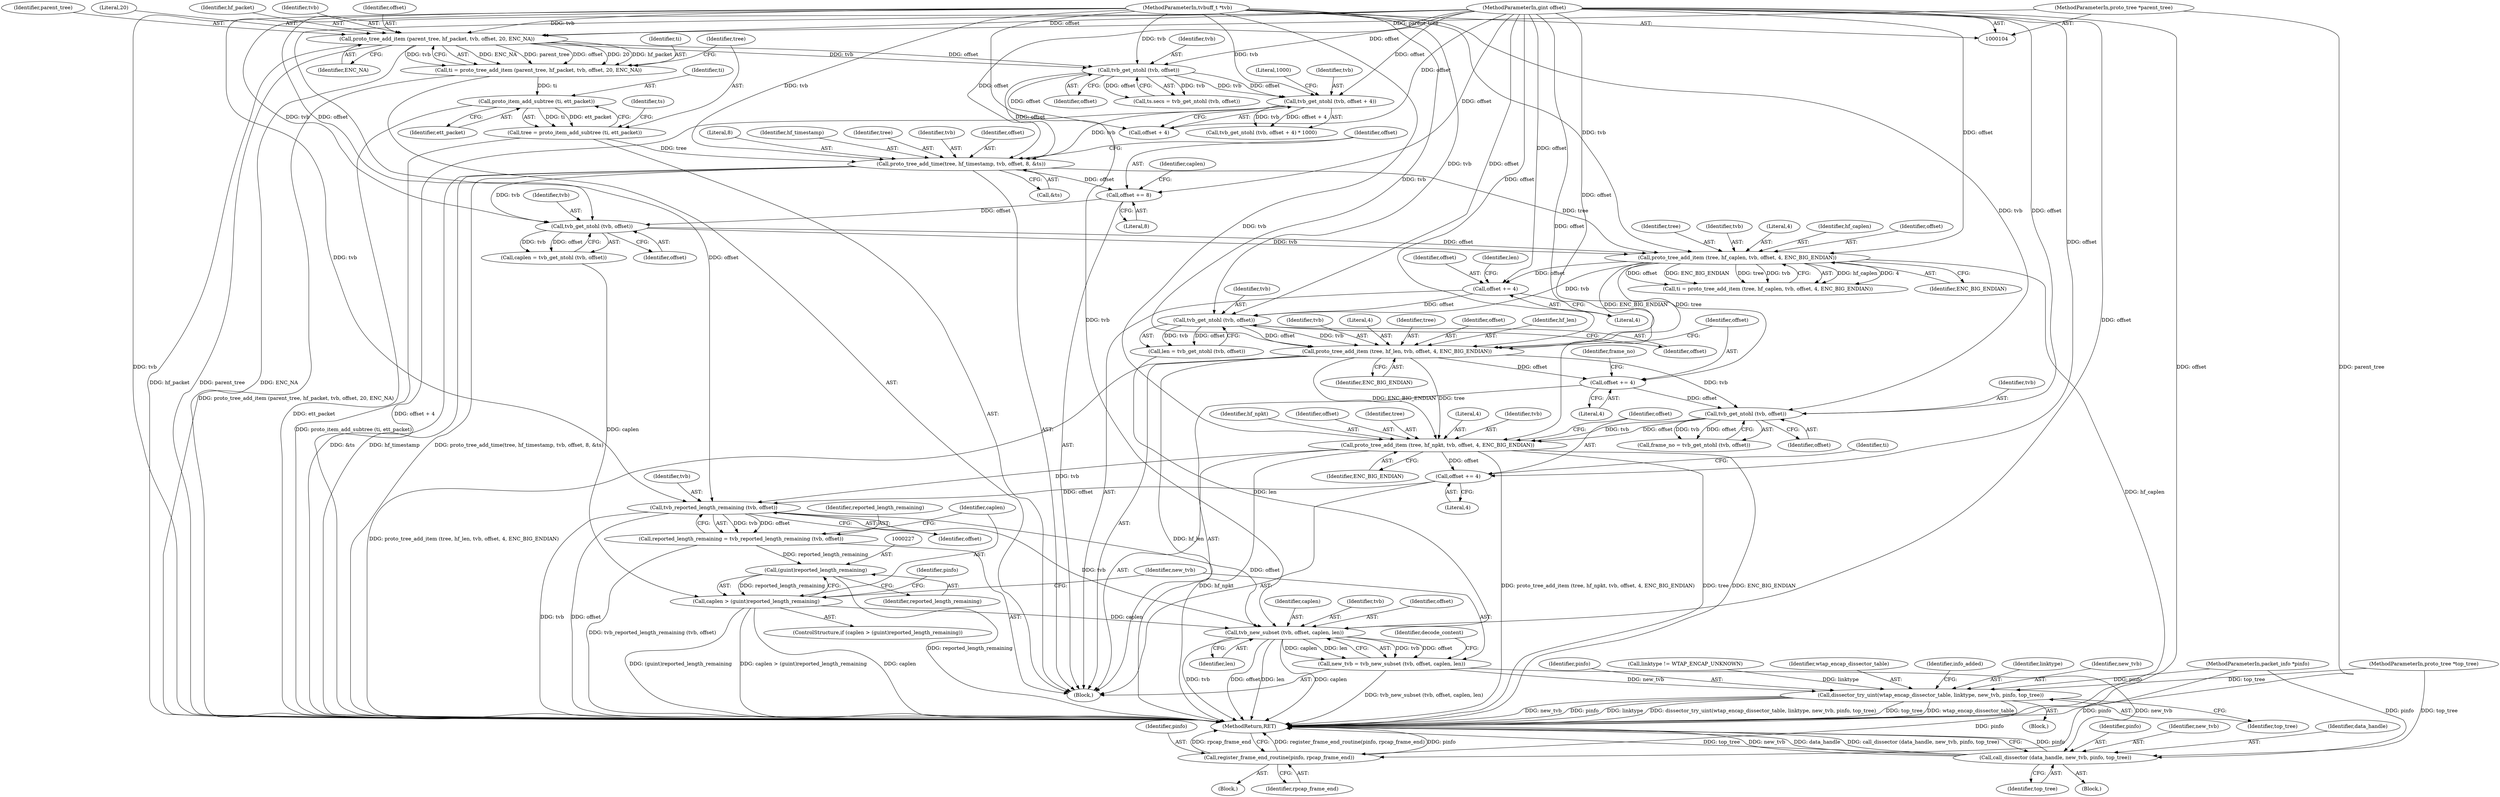 digraph "1_wireshark_2c13e97d656c1c0ac4d76eb9d307664aae0e0cf7_1@API" {
"1000220" [label="(Call,tvb_reported_length_remaining (tvb, offset))"];
"1000200" [label="(Call,proto_tree_add_item (tree, hf_npkt, tvb, offset, 4, ENC_BIG_ENDIAN))"];
"1000185" [label="(Call,proto_tree_add_item (tree, hf_len, tvb, offset, 4, ENC_BIG_ENDIAN))"];
"1000170" [label="(Call,proto_tree_add_item (tree, hf_caplen, tvb, offset, 4, ENC_BIG_ENDIAN))"];
"1000152" [label="(Call,proto_tree_add_time(tree, hf_timestamp, tvb, offset, 8, &ts))"];
"1000129" [label="(Call,tree = proto_item_add_subtree (ti, ett_packet))"];
"1000131" [label="(Call,proto_item_add_subtree (ti, ett_packet))"];
"1000120" [label="(Call,ti = proto_tree_add_item (parent_tree, hf_packet, tvb, offset, 20, ENC_NA))"];
"1000122" [label="(Call,proto_tree_add_item (parent_tree, hf_packet, tvb, offset, 20, ENC_NA))"];
"1000108" [label="(MethodParameterIn,proto_tree *parent_tree)"];
"1000105" [label="(MethodParameterIn,tvbuff_t *tvb)"];
"1000109" [label="(MethodParameterIn,gint offset)"];
"1000146" [label="(Call,tvb_get_ntohl (tvb, offset + 4))"];
"1000138" [label="(Call,tvb_get_ntohl (tvb, offset))"];
"1000165" [label="(Call,tvb_get_ntohl (tvb, offset))"];
"1000160" [label="(Call,offset += 8)"];
"1000182" [label="(Call,tvb_get_ntohl (tvb, offset))"];
"1000177" [label="(Call,offset += 4)"];
"1000197" [label="(Call,tvb_get_ntohl (tvb, offset))"];
"1000192" [label="(Call,offset += 4)"];
"1000207" [label="(Call,offset += 4)"];
"1000218" [label="(Call,reported_length_remaining = tvb_reported_length_remaining (tvb, offset))"];
"1000226" [label="(Call,(guint)reported_length_remaining)"];
"1000224" [label="(Call,caplen > (guint)reported_length_remaining)"];
"1000238" [label="(Call,tvb_new_subset (tvb, offset, caplen, len))"];
"1000236" [label="(Call,new_tvb = tvb_new_subset (tvb, offset, caplen, len))"];
"1000250" [label="(Call,dissector_try_uint(wtap_encap_dissector_table, linktype, new_tvb, pinfo, top_tree))"];
"1000275" [label="(Call,register_frame_end_routine(pinfo, rpcap_frame_end))"];
"1000288" [label="(Call,call_dissector (data_handle, new_tvb, pinfo, top_tree))"];
"1000177" [label="(Call,offset += 4)"];
"1000241" [label="(Identifier,caplen)"];
"1000254" [label="(Identifier,pinfo)"];
"1000231" [label="(Identifier,pinfo)"];
"1000170" [label="(Call,proto_tree_add_item (tree, hf_caplen, tvb, offset, 4, ENC_BIG_ENDIAN))"];
"1000200" [label="(Call,proto_tree_add_item (tree, hf_npkt, tvb, offset, 4, ENC_BIG_ENDIAN))"];
"1000222" [label="(Identifier,offset)"];
"1000152" [label="(Call,proto_tree_add_time(tree, hf_timestamp, tvb, offset, 8, &ts))"];
"1000147" [label="(Identifier,tvb)"];
"1000207" [label="(Call,offset += 4)"];
"1000108" [label="(MethodParameterIn,proto_tree *parent_tree)"];
"1000249" [label="(Block,)"];
"1000225" [label="(Identifier,caplen)"];
"1000133" [label="(Identifier,ett_packet)"];
"1000171" [label="(Identifier,tree)"];
"1000178" [label="(Identifier,offset)"];
"1000199" [label="(Identifier,offset)"];
"1000246" [label="(Call,linktype != WTAP_ENCAP_UNKNOWN)"];
"1000129" [label="(Call,tree = proto_item_add_subtree (ti, ett_packet))"];
"1000289" [label="(Identifier,data_handle)"];
"1000188" [label="(Identifier,tvb)"];
"1000123" [label="(Identifier,parent_tree)"];
"1000134" [label="(Call,ts.secs = tvb_get_ntohl (tvb, offset))"];
"1000157" [label="(Literal,8)"];
"1000161" [label="(Identifier,offset)"];
"1000228" [label="(Identifier,reported_length_remaining)"];
"1000132" [label="(Identifier,ti)"];
"1000259" [label="(Block,)"];
"1000127" [label="(Literal,20)"];
"1000120" [label="(Call,ti = proto_tree_add_item (parent_tree, hf_packet, tvb, offset, 20, ENC_NA))"];
"1000124" [label="(Identifier,hf_packet)"];
"1000146" [label="(Call,tvb_get_ntohl (tvb, offset + 4))"];
"1000292" [label="(Identifier,top_tree)"];
"1000219" [label="(Identifier,reported_length_remaining)"];
"1000275" [label="(Call,register_frame_end_routine(pinfo, rpcap_frame_end))"];
"1000176" [label="(Identifier,ENC_BIG_ENDIAN)"];
"1000242" [label="(Identifier,len)"];
"1000195" [label="(Call,frame_no = tvb_get_ntohl (tvb, offset))"];
"1000245" [label="(Identifier,decode_content)"];
"1000179" [label="(Literal,4)"];
"1000180" [label="(Call,len = tvb_get_ntohl (tvb, offset))"];
"1000125" [label="(Identifier,tvb)"];
"1000173" [label="(Identifier,tvb)"];
"1000128" [label="(Identifier,ENC_NA)"];
"1000107" [label="(MethodParameterIn,proto_tree *top_tree)"];
"1000205" [label="(Literal,4)"];
"1000203" [label="(Identifier,tvb)"];
"1000226" [label="(Call,(guint)reported_length_remaining)"];
"1000131" [label="(Call,proto_item_add_subtree (ti, ett_packet))"];
"1000190" [label="(Literal,4)"];
"1000138" [label="(Call,tvb_get_ntohl (tvb, offset))"];
"1000162" [label="(Literal,8)"];
"1000202" [label="(Identifier,hf_npkt)"];
"1000130" [label="(Identifier,tree)"];
"1000184" [label="(Identifier,offset)"];
"1000291" [label="(Identifier,pinfo)"];
"1000238" [label="(Call,tvb_new_subset (tvb, offset, caplen, len))"];
"1000175" [label="(Literal,4)"];
"1000277" [label="(Identifier,rpcap_frame_end)"];
"1000250" [label="(Call,dissector_try_uint(wtap_encap_dissector_table, linktype, new_tvb, pinfo, top_tree))"];
"1000172" [label="(Identifier,hf_caplen)"];
"1000191" [label="(Identifier,ENC_BIG_ENDIAN)"];
"1000140" [label="(Identifier,offset)"];
"1000106" [label="(MethodParameterIn,packet_info *pinfo)"];
"1000288" [label="(Call,call_dissector (data_handle, new_tvb, pinfo, top_tree))"];
"1000122" [label="(Call,proto_tree_add_item (parent_tree, hf_packet, tvb, offset, 20, ENC_NA))"];
"1000139" [label="(Identifier,tvb)"];
"1000183" [label="(Identifier,tvb)"];
"1000174" [label="(Identifier,offset)"];
"1000251" [label="(Identifier,wtap_encap_dissector_table)"];
"1000126" [label="(Identifier,offset)"];
"1000148" [label="(Call,offset + 4)"];
"1000192" [label="(Call,offset += 4)"];
"1000158" [label="(Call,&ts)"];
"1000198" [label="(Identifier,tvb)"];
"1000208" [label="(Identifier,offset)"];
"1000154" [label="(Identifier,hf_timestamp)"];
"1000186" [label="(Identifier,tree)"];
"1000109" [label="(MethodParameterIn,gint offset)"];
"1000193" [label="(Identifier,offset)"];
"1000167" [label="(Identifier,offset)"];
"1000153" [label="(Identifier,tree)"];
"1000121" [label="(Identifier,ti)"];
"1000185" [label="(Call,proto_tree_add_item (tree, hf_len, tvb, offset, 4, ENC_BIG_ENDIAN))"];
"1000155" [label="(Identifier,tvb)"];
"1000220" [label="(Call,tvb_reported_length_remaining (tvb, offset))"];
"1000204" [label="(Identifier,offset)"];
"1000201" [label="(Identifier,tree)"];
"1000239" [label="(Identifier,tvb)"];
"1000189" [label="(Identifier,offset)"];
"1000168" [label="(Call,ti = proto_tree_add_item (tree, hf_caplen, tvb, offset, 4, ENC_BIG_ENDIAN))"];
"1000182" [label="(Call,tvb_get_ntohl (tvb, offset))"];
"1000258" [label="(Identifier,info_added)"];
"1000290" [label="(Identifier,new_tvb)"];
"1000165" [label="(Call,tvb_get_ntohl (tvb, offset))"];
"1000197" [label="(Call,tvb_get_ntohl (tvb, offset))"];
"1000164" [label="(Identifier,caplen)"];
"1000276" [label="(Identifier,pinfo)"];
"1000223" [label="(ControlStructure,if (caplen > (guint)reported_length_remaining))"];
"1000237" [label="(Identifier,new_tvb)"];
"1000145" [label="(Call,tvb_get_ntohl (tvb, offset + 4) * 1000)"];
"1000194" [label="(Literal,4)"];
"1000218" [label="(Call,reported_length_remaining = tvb_reported_length_remaining (tvb, offset))"];
"1000166" [label="(Identifier,tvb)"];
"1000293" [label="(MethodReturn,RET)"];
"1000111" [label="(Block,)"];
"1000206" [label="(Identifier,ENC_BIG_ENDIAN)"];
"1000160" [label="(Call,offset += 8)"];
"1000187" [label="(Identifier,hf_len)"];
"1000252" [label="(Identifier,linktype)"];
"1000279" [label="(Block,)"];
"1000224" [label="(Call,caplen > (guint)reported_length_remaining)"];
"1000221" [label="(Identifier,tvb)"];
"1000209" [label="(Literal,4)"];
"1000151" [label="(Literal,1000)"];
"1000181" [label="(Identifier,len)"];
"1000136" [label="(Identifier,ts)"];
"1000253" [label="(Identifier,new_tvb)"];
"1000236" [label="(Call,new_tvb = tvb_new_subset (tvb, offset, caplen, len))"];
"1000240" [label="(Identifier,offset)"];
"1000105" [label="(MethodParameterIn,tvbuff_t *tvb)"];
"1000156" [label="(Identifier,offset)"];
"1000196" [label="(Identifier,frame_no)"];
"1000255" [label="(Identifier,top_tree)"];
"1000211" [label="(Identifier,ti)"];
"1000163" [label="(Call,caplen = tvb_get_ntohl (tvb, offset))"];
"1000220" -> "1000218"  [label="AST: "];
"1000220" -> "1000222"  [label="CFG: "];
"1000221" -> "1000220"  [label="AST: "];
"1000222" -> "1000220"  [label="AST: "];
"1000218" -> "1000220"  [label="CFG: "];
"1000220" -> "1000293"  [label="DDG: tvb"];
"1000220" -> "1000293"  [label="DDG: offset"];
"1000220" -> "1000218"  [label="DDG: tvb"];
"1000220" -> "1000218"  [label="DDG: offset"];
"1000200" -> "1000220"  [label="DDG: tvb"];
"1000105" -> "1000220"  [label="DDG: tvb"];
"1000207" -> "1000220"  [label="DDG: offset"];
"1000109" -> "1000220"  [label="DDG: offset"];
"1000220" -> "1000238"  [label="DDG: tvb"];
"1000220" -> "1000238"  [label="DDG: offset"];
"1000200" -> "1000111"  [label="AST: "];
"1000200" -> "1000206"  [label="CFG: "];
"1000201" -> "1000200"  [label="AST: "];
"1000202" -> "1000200"  [label="AST: "];
"1000203" -> "1000200"  [label="AST: "];
"1000204" -> "1000200"  [label="AST: "];
"1000205" -> "1000200"  [label="AST: "];
"1000206" -> "1000200"  [label="AST: "];
"1000208" -> "1000200"  [label="CFG: "];
"1000200" -> "1000293"  [label="DDG: proto_tree_add_item (tree, hf_npkt, tvb, offset, 4, ENC_BIG_ENDIAN)"];
"1000200" -> "1000293"  [label="DDG: tree"];
"1000200" -> "1000293"  [label="DDG: ENC_BIG_ENDIAN"];
"1000200" -> "1000293"  [label="DDG: hf_npkt"];
"1000185" -> "1000200"  [label="DDG: tree"];
"1000185" -> "1000200"  [label="DDG: ENC_BIG_ENDIAN"];
"1000197" -> "1000200"  [label="DDG: tvb"];
"1000197" -> "1000200"  [label="DDG: offset"];
"1000105" -> "1000200"  [label="DDG: tvb"];
"1000109" -> "1000200"  [label="DDG: offset"];
"1000200" -> "1000207"  [label="DDG: offset"];
"1000185" -> "1000111"  [label="AST: "];
"1000185" -> "1000191"  [label="CFG: "];
"1000186" -> "1000185"  [label="AST: "];
"1000187" -> "1000185"  [label="AST: "];
"1000188" -> "1000185"  [label="AST: "];
"1000189" -> "1000185"  [label="AST: "];
"1000190" -> "1000185"  [label="AST: "];
"1000191" -> "1000185"  [label="AST: "];
"1000193" -> "1000185"  [label="CFG: "];
"1000185" -> "1000293"  [label="DDG: proto_tree_add_item (tree, hf_len, tvb, offset, 4, ENC_BIG_ENDIAN)"];
"1000185" -> "1000293"  [label="DDG: hf_len"];
"1000170" -> "1000185"  [label="DDG: tree"];
"1000170" -> "1000185"  [label="DDG: ENC_BIG_ENDIAN"];
"1000182" -> "1000185"  [label="DDG: tvb"];
"1000182" -> "1000185"  [label="DDG: offset"];
"1000105" -> "1000185"  [label="DDG: tvb"];
"1000109" -> "1000185"  [label="DDG: offset"];
"1000185" -> "1000192"  [label="DDG: offset"];
"1000185" -> "1000197"  [label="DDG: tvb"];
"1000170" -> "1000168"  [label="AST: "];
"1000170" -> "1000176"  [label="CFG: "];
"1000171" -> "1000170"  [label="AST: "];
"1000172" -> "1000170"  [label="AST: "];
"1000173" -> "1000170"  [label="AST: "];
"1000174" -> "1000170"  [label="AST: "];
"1000175" -> "1000170"  [label="AST: "];
"1000176" -> "1000170"  [label="AST: "];
"1000168" -> "1000170"  [label="CFG: "];
"1000170" -> "1000293"  [label="DDG: hf_caplen"];
"1000170" -> "1000168"  [label="DDG: hf_caplen"];
"1000170" -> "1000168"  [label="DDG: 4"];
"1000170" -> "1000168"  [label="DDG: offset"];
"1000170" -> "1000168"  [label="DDG: ENC_BIG_ENDIAN"];
"1000170" -> "1000168"  [label="DDG: tree"];
"1000170" -> "1000168"  [label="DDG: tvb"];
"1000152" -> "1000170"  [label="DDG: tree"];
"1000165" -> "1000170"  [label="DDG: tvb"];
"1000165" -> "1000170"  [label="DDG: offset"];
"1000105" -> "1000170"  [label="DDG: tvb"];
"1000109" -> "1000170"  [label="DDG: offset"];
"1000170" -> "1000177"  [label="DDG: offset"];
"1000170" -> "1000182"  [label="DDG: tvb"];
"1000152" -> "1000111"  [label="AST: "];
"1000152" -> "1000158"  [label="CFG: "];
"1000153" -> "1000152"  [label="AST: "];
"1000154" -> "1000152"  [label="AST: "];
"1000155" -> "1000152"  [label="AST: "];
"1000156" -> "1000152"  [label="AST: "];
"1000157" -> "1000152"  [label="AST: "];
"1000158" -> "1000152"  [label="AST: "];
"1000161" -> "1000152"  [label="CFG: "];
"1000152" -> "1000293"  [label="DDG: hf_timestamp"];
"1000152" -> "1000293"  [label="DDG: proto_tree_add_time(tree, hf_timestamp, tvb, offset, 8, &ts)"];
"1000152" -> "1000293"  [label="DDG: &ts"];
"1000129" -> "1000152"  [label="DDG: tree"];
"1000146" -> "1000152"  [label="DDG: tvb"];
"1000105" -> "1000152"  [label="DDG: tvb"];
"1000109" -> "1000152"  [label="DDG: offset"];
"1000138" -> "1000152"  [label="DDG: offset"];
"1000152" -> "1000160"  [label="DDG: offset"];
"1000152" -> "1000165"  [label="DDG: tvb"];
"1000129" -> "1000111"  [label="AST: "];
"1000129" -> "1000131"  [label="CFG: "];
"1000130" -> "1000129"  [label="AST: "];
"1000131" -> "1000129"  [label="AST: "];
"1000136" -> "1000129"  [label="CFG: "];
"1000129" -> "1000293"  [label="DDG: proto_item_add_subtree (ti, ett_packet)"];
"1000131" -> "1000129"  [label="DDG: ti"];
"1000131" -> "1000129"  [label="DDG: ett_packet"];
"1000131" -> "1000133"  [label="CFG: "];
"1000132" -> "1000131"  [label="AST: "];
"1000133" -> "1000131"  [label="AST: "];
"1000131" -> "1000293"  [label="DDG: ett_packet"];
"1000120" -> "1000131"  [label="DDG: ti"];
"1000120" -> "1000111"  [label="AST: "];
"1000120" -> "1000122"  [label="CFG: "];
"1000121" -> "1000120"  [label="AST: "];
"1000122" -> "1000120"  [label="AST: "];
"1000130" -> "1000120"  [label="CFG: "];
"1000120" -> "1000293"  [label="DDG: proto_tree_add_item (parent_tree, hf_packet, tvb, offset, 20, ENC_NA)"];
"1000122" -> "1000120"  [label="DDG: ENC_NA"];
"1000122" -> "1000120"  [label="DDG: parent_tree"];
"1000122" -> "1000120"  [label="DDG: offset"];
"1000122" -> "1000120"  [label="DDG: 20"];
"1000122" -> "1000120"  [label="DDG: hf_packet"];
"1000122" -> "1000120"  [label="DDG: tvb"];
"1000122" -> "1000128"  [label="CFG: "];
"1000123" -> "1000122"  [label="AST: "];
"1000124" -> "1000122"  [label="AST: "];
"1000125" -> "1000122"  [label="AST: "];
"1000126" -> "1000122"  [label="AST: "];
"1000127" -> "1000122"  [label="AST: "];
"1000128" -> "1000122"  [label="AST: "];
"1000122" -> "1000293"  [label="DDG: parent_tree"];
"1000122" -> "1000293"  [label="DDG: ENC_NA"];
"1000122" -> "1000293"  [label="DDG: hf_packet"];
"1000108" -> "1000122"  [label="DDG: parent_tree"];
"1000105" -> "1000122"  [label="DDG: tvb"];
"1000109" -> "1000122"  [label="DDG: offset"];
"1000122" -> "1000138"  [label="DDG: tvb"];
"1000122" -> "1000138"  [label="DDG: offset"];
"1000108" -> "1000104"  [label="AST: "];
"1000108" -> "1000293"  [label="DDG: parent_tree"];
"1000105" -> "1000104"  [label="AST: "];
"1000105" -> "1000293"  [label="DDG: tvb"];
"1000105" -> "1000138"  [label="DDG: tvb"];
"1000105" -> "1000146"  [label="DDG: tvb"];
"1000105" -> "1000165"  [label="DDG: tvb"];
"1000105" -> "1000182"  [label="DDG: tvb"];
"1000105" -> "1000197"  [label="DDG: tvb"];
"1000105" -> "1000238"  [label="DDG: tvb"];
"1000109" -> "1000104"  [label="AST: "];
"1000109" -> "1000293"  [label="DDG: offset"];
"1000109" -> "1000138"  [label="DDG: offset"];
"1000109" -> "1000146"  [label="DDG: offset"];
"1000109" -> "1000148"  [label="DDG: offset"];
"1000109" -> "1000160"  [label="DDG: offset"];
"1000109" -> "1000165"  [label="DDG: offset"];
"1000109" -> "1000177"  [label="DDG: offset"];
"1000109" -> "1000182"  [label="DDG: offset"];
"1000109" -> "1000192"  [label="DDG: offset"];
"1000109" -> "1000197"  [label="DDG: offset"];
"1000109" -> "1000207"  [label="DDG: offset"];
"1000109" -> "1000238"  [label="DDG: offset"];
"1000146" -> "1000145"  [label="AST: "];
"1000146" -> "1000148"  [label="CFG: "];
"1000147" -> "1000146"  [label="AST: "];
"1000148" -> "1000146"  [label="AST: "];
"1000151" -> "1000146"  [label="CFG: "];
"1000146" -> "1000293"  [label="DDG: offset + 4"];
"1000146" -> "1000145"  [label="DDG: tvb"];
"1000146" -> "1000145"  [label="DDG: offset + 4"];
"1000138" -> "1000146"  [label="DDG: tvb"];
"1000138" -> "1000146"  [label="DDG: offset"];
"1000138" -> "1000134"  [label="AST: "];
"1000138" -> "1000140"  [label="CFG: "];
"1000139" -> "1000138"  [label="AST: "];
"1000140" -> "1000138"  [label="AST: "];
"1000134" -> "1000138"  [label="CFG: "];
"1000138" -> "1000134"  [label="DDG: tvb"];
"1000138" -> "1000134"  [label="DDG: offset"];
"1000138" -> "1000148"  [label="DDG: offset"];
"1000165" -> "1000163"  [label="AST: "];
"1000165" -> "1000167"  [label="CFG: "];
"1000166" -> "1000165"  [label="AST: "];
"1000167" -> "1000165"  [label="AST: "];
"1000163" -> "1000165"  [label="CFG: "];
"1000165" -> "1000163"  [label="DDG: tvb"];
"1000165" -> "1000163"  [label="DDG: offset"];
"1000160" -> "1000165"  [label="DDG: offset"];
"1000160" -> "1000111"  [label="AST: "];
"1000160" -> "1000162"  [label="CFG: "];
"1000161" -> "1000160"  [label="AST: "];
"1000162" -> "1000160"  [label="AST: "];
"1000164" -> "1000160"  [label="CFG: "];
"1000182" -> "1000180"  [label="AST: "];
"1000182" -> "1000184"  [label="CFG: "];
"1000183" -> "1000182"  [label="AST: "];
"1000184" -> "1000182"  [label="AST: "];
"1000180" -> "1000182"  [label="CFG: "];
"1000182" -> "1000180"  [label="DDG: tvb"];
"1000182" -> "1000180"  [label="DDG: offset"];
"1000177" -> "1000182"  [label="DDG: offset"];
"1000177" -> "1000111"  [label="AST: "];
"1000177" -> "1000179"  [label="CFG: "];
"1000178" -> "1000177"  [label="AST: "];
"1000179" -> "1000177"  [label="AST: "];
"1000181" -> "1000177"  [label="CFG: "];
"1000197" -> "1000195"  [label="AST: "];
"1000197" -> "1000199"  [label="CFG: "];
"1000198" -> "1000197"  [label="AST: "];
"1000199" -> "1000197"  [label="AST: "];
"1000195" -> "1000197"  [label="CFG: "];
"1000197" -> "1000195"  [label="DDG: tvb"];
"1000197" -> "1000195"  [label="DDG: offset"];
"1000192" -> "1000197"  [label="DDG: offset"];
"1000192" -> "1000111"  [label="AST: "];
"1000192" -> "1000194"  [label="CFG: "];
"1000193" -> "1000192"  [label="AST: "];
"1000194" -> "1000192"  [label="AST: "];
"1000196" -> "1000192"  [label="CFG: "];
"1000207" -> "1000111"  [label="AST: "];
"1000207" -> "1000209"  [label="CFG: "];
"1000208" -> "1000207"  [label="AST: "];
"1000209" -> "1000207"  [label="AST: "];
"1000211" -> "1000207"  [label="CFG: "];
"1000218" -> "1000111"  [label="AST: "];
"1000219" -> "1000218"  [label="AST: "];
"1000225" -> "1000218"  [label="CFG: "];
"1000218" -> "1000293"  [label="DDG: tvb_reported_length_remaining (tvb, offset)"];
"1000218" -> "1000226"  [label="DDG: reported_length_remaining"];
"1000226" -> "1000224"  [label="AST: "];
"1000226" -> "1000228"  [label="CFG: "];
"1000227" -> "1000226"  [label="AST: "];
"1000228" -> "1000226"  [label="AST: "];
"1000224" -> "1000226"  [label="CFG: "];
"1000226" -> "1000293"  [label="DDG: reported_length_remaining"];
"1000226" -> "1000224"  [label="DDG: reported_length_remaining"];
"1000224" -> "1000223"  [label="AST: "];
"1000225" -> "1000224"  [label="AST: "];
"1000231" -> "1000224"  [label="CFG: "];
"1000237" -> "1000224"  [label="CFG: "];
"1000224" -> "1000293"  [label="DDG: caplen"];
"1000224" -> "1000293"  [label="DDG: (guint)reported_length_remaining"];
"1000224" -> "1000293"  [label="DDG: caplen > (guint)reported_length_remaining"];
"1000163" -> "1000224"  [label="DDG: caplen"];
"1000224" -> "1000238"  [label="DDG: caplen"];
"1000238" -> "1000236"  [label="AST: "];
"1000238" -> "1000242"  [label="CFG: "];
"1000239" -> "1000238"  [label="AST: "];
"1000240" -> "1000238"  [label="AST: "];
"1000241" -> "1000238"  [label="AST: "];
"1000242" -> "1000238"  [label="AST: "];
"1000236" -> "1000238"  [label="CFG: "];
"1000238" -> "1000293"  [label="DDG: tvb"];
"1000238" -> "1000293"  [label="DDG: offset"];
"1000238" -> "1000293"  [label="DDG: len"];
"1000238" -> "1000293"  [label="DDG: caplen"];
"1000238" -> "1000236"  [label="DDG: tvb"];
"1000238" -> "1000236"  [label="DDG: offset"];
"1000238" -> "1000236"  [label="DDG: caplen"];
"1000238" -> "1000236"  [label="DDG: len"];
"1000180" -> "1000238"  [label="DDG: len"];
"1000236" -> "1000111"  [label="AST: "];
"1000237" -> "1000236"  [label="AST: "];
"1000245" -> "1000236"  [label="CFG: "];
"1000236" -> "1000293"  [label="DDG: tvb_new_subset (tvb, offset, caplen, len)"];
"1000236" -> "1000250"  [label="DDG: new_tvb"];
"1000236" -> "1000288"  [label="DDG: new_tvb"];
"1000250" -> "1000249"  [label="AST: "];
"1000250" -> "1000255"  [label="CFG: "];
"1000251" -> "1000250"  [label="AST: "];
"1000252" -> "1000250"  [label="AST: "];
"1000253" -> "1000250"  [label="AST: "];
"1000254" -> "1000250"  [label="AST: "];
"1000255" -> "1000250"  [label="AST: "];
"1000258" -> "1000250"  [label="CFG: "];
"1000250" -> "1000293"  [label="DDG: top_tree"];
"1000250" -> "1000293"  [label="DDG: wtap_encap_dissector_table"];
"1000250" -> "1000293"  [label="DDG: new_tvb"];
"1000250" -> "1000293"  [label="DDG: pinfo"];
"1000250" -> "1000293"  [label="DDG: linktype"];
"1000250" -> "1000293"  [label="DDG: dissector_try_uint(wtap_encap_dissector_table, linktype, new_tvb, pinfo, top_tree)"];
"1000246" -> "1000250"  [label="DDG: linktype"];
"1000106" -> "1000250"  [label="DDG: pinfo"];
"1000107" -> "1000250"  [label="DDG: top_tree"];
"1000250" -> "1000275"  [label="DDG: pinfo"];
"1000275" -> "1000259"  [label="AST: "];
"1000275" -> "1000277"  [label="CFG: "];
"1000276" -> "1000275"  [label="AST: "];
"1000277" -> "1000275"  [label="AST: "];
"1000293" -> "1000275"  [label="CFG: "];
"1000275" -> "1000293"  [label="DDG: register_frame_end_routine(pinfo, rpcap_frame_end)"];
"1000275" -> "1000293"  [label="DDG: pinfo"];
"1000275" -> "1000293"  [label="DDG: rpcap_frame_end"];
"1000106" -> "1000275"  [label="DDG: pinfo"];
"1000288" -> "1000279"  [label="AST: "];
"1000288" -> "1000292"  [label="CFG: "];
"1000289" -> "1000288"  [label="AST: "];
"1000290" -> "1000288"  [label="AST: "];
"1000291" -> "1000288"  [label="AST: "];
"1000292" -> "1000288"  [label="AST: "];
"1000293" -> "1000288"  [label="CFG: "];
"1000288" -> "1000293"  [label="DDG: pinfo"];
"1000288" -> "1000293"  [label="DDG: top_tree"];
"1000288" -> "1000293"  [label="DDG: new_tvb"];
"1000288" -> "1000293"  [label="DDG: data_handle"];
"1000288" -> "1000293"  [label="DDG: call_dissector (data_handle, new_tvb, pinfo, top_tree)"];
"1000106" -> "1000288"  [label="DDG: pinfo"];
"1000107" -> "1000288"  [label="DDG: top_tree"];
}

